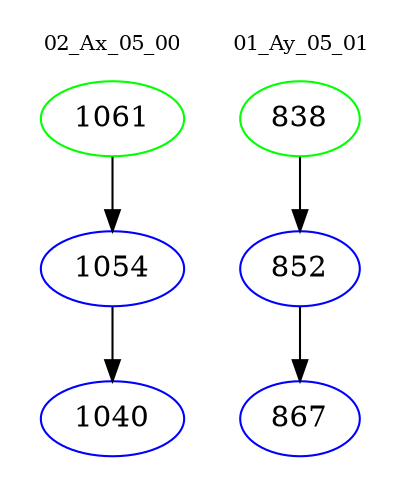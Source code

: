 digraph{
subgraph cluster_0 {
color = white
label = "02_Ax_05_00";
fontsize=10;
T0_1061 [label="1061", color="green"]
T0_1061 -> T0_1054 [color="black"]
T0_1054 [label="1054", color="blue"]
T0_1054 -> T0_1040 [color="black"]
T0_1040 [label="1040", color="blue"]
}
subgraph cluster_1 {
color = white
label = "01_Ay_05_01";
fontsize=10;
T1_838 [label="838", color="green"]
T1_838 -> T1_852 [color="black"]
T1_852 [label="852", color="blue"]
T1_852 -> T1_867 [color="black"]
T1_867 [label="867", color="blue"]
}
}
